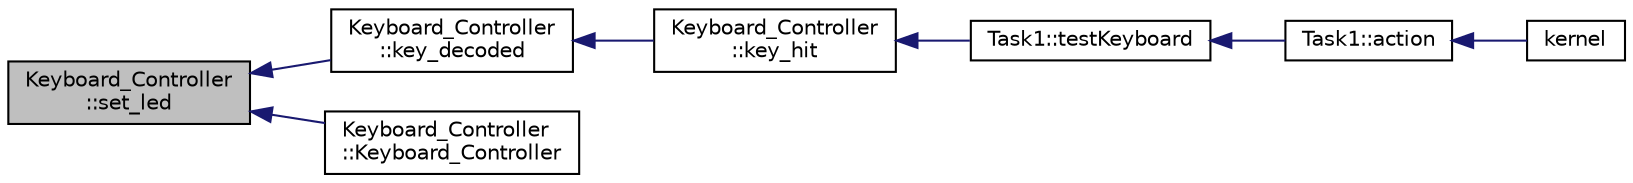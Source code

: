 digraph "Keyboard_Controller::set_led"
{
  bgcolor="transparent";
  edge [fontname="Helvetica",fontsize="10",labelfontname="Helvetica",labelfontsize="10"];
  node [fontname="Helvetica",fontsize="10",shape=record];
  rankdir="LR";
  Node1 [label="Keyboard_Controller\l::set_led",height=0.2,width=0.4,color="black", fillcolor="grey75", style="filled", fontcolor="black"];
  Node1 -> Node2 [dir="back",color="midnightblue",fontsize="10",style="solid",fontname="Helvetica"];
  Node2 [label="Keyboard_Controller\l::key_decoded",height=0.2,width=0.4,color="black",URL="$classKeyboard__Controller.html#aa517065c0ed4059b477dfb481539b1b2",tooltip="interpret the reveived scancode and modifier bits "];
  Node2 -> Node3 [dir="back",color="midnightblue",fontsize="10",style="solid",fontname="Helvetica"];
  Node3 [label="Keyboard_Controller\l::key_hit",height=0.2,width=0.4,color="black",URL="$classKeyboard__Controller.html#a78cf6859d88097a0f2b6945fc86c1d21",tooltip="get the last pressed key "];
  Node3 -> Node4 [dir="back",color="midnightblue",fontsize="10",style="solid",fontname="Helvetica"];
  Node4 [label="Task1::testKeyboard",height=0.2,width=0.4,color="black",URL="$classTask1.html#a587ce3fad20f9ec4ec88beefd08db49e",tooltip="test the functionality of the Keyboard_Controller object "];
  Node4 -> Node5 [dir="back",color="midnightblue",fontsize="10",style="solid",fontname="Helvetica"];
  Node5 [label="Task1::action",height=0.2,width=0.4,color="black",URL="$classTask1.html#a0d4029a13591e70af436c0ead066ea5c",tooltip="parse and print multiboot information "];
  Node5 -> Node6 [dir="back",color="midnightblue",fontsize="10",style="solid",fontname="Helvetica"];
  Node6 [label="kernel",height=0.2,width=0.4,color="black",URL="$main_8cc.html#a796315624c9bcf31fd673cb62e4b9819",tooltip="kernel entry point "];
  Node1 -> Node7 [dir="back",color="midnightblue",fontsize="10",style="solid",fontname="Helvetica"];
  Node7 [label="Keyboard_Controller\l::Keyboard_Controller",height=0.2,width=0.4,color="black",URL="$classKeyboard__Controller.html#a13a0e454bd8c6ee99182d05770d7c44a",tooltip="Default constructor, turns all LEDs off and set speed and delay maximal. "];
}
